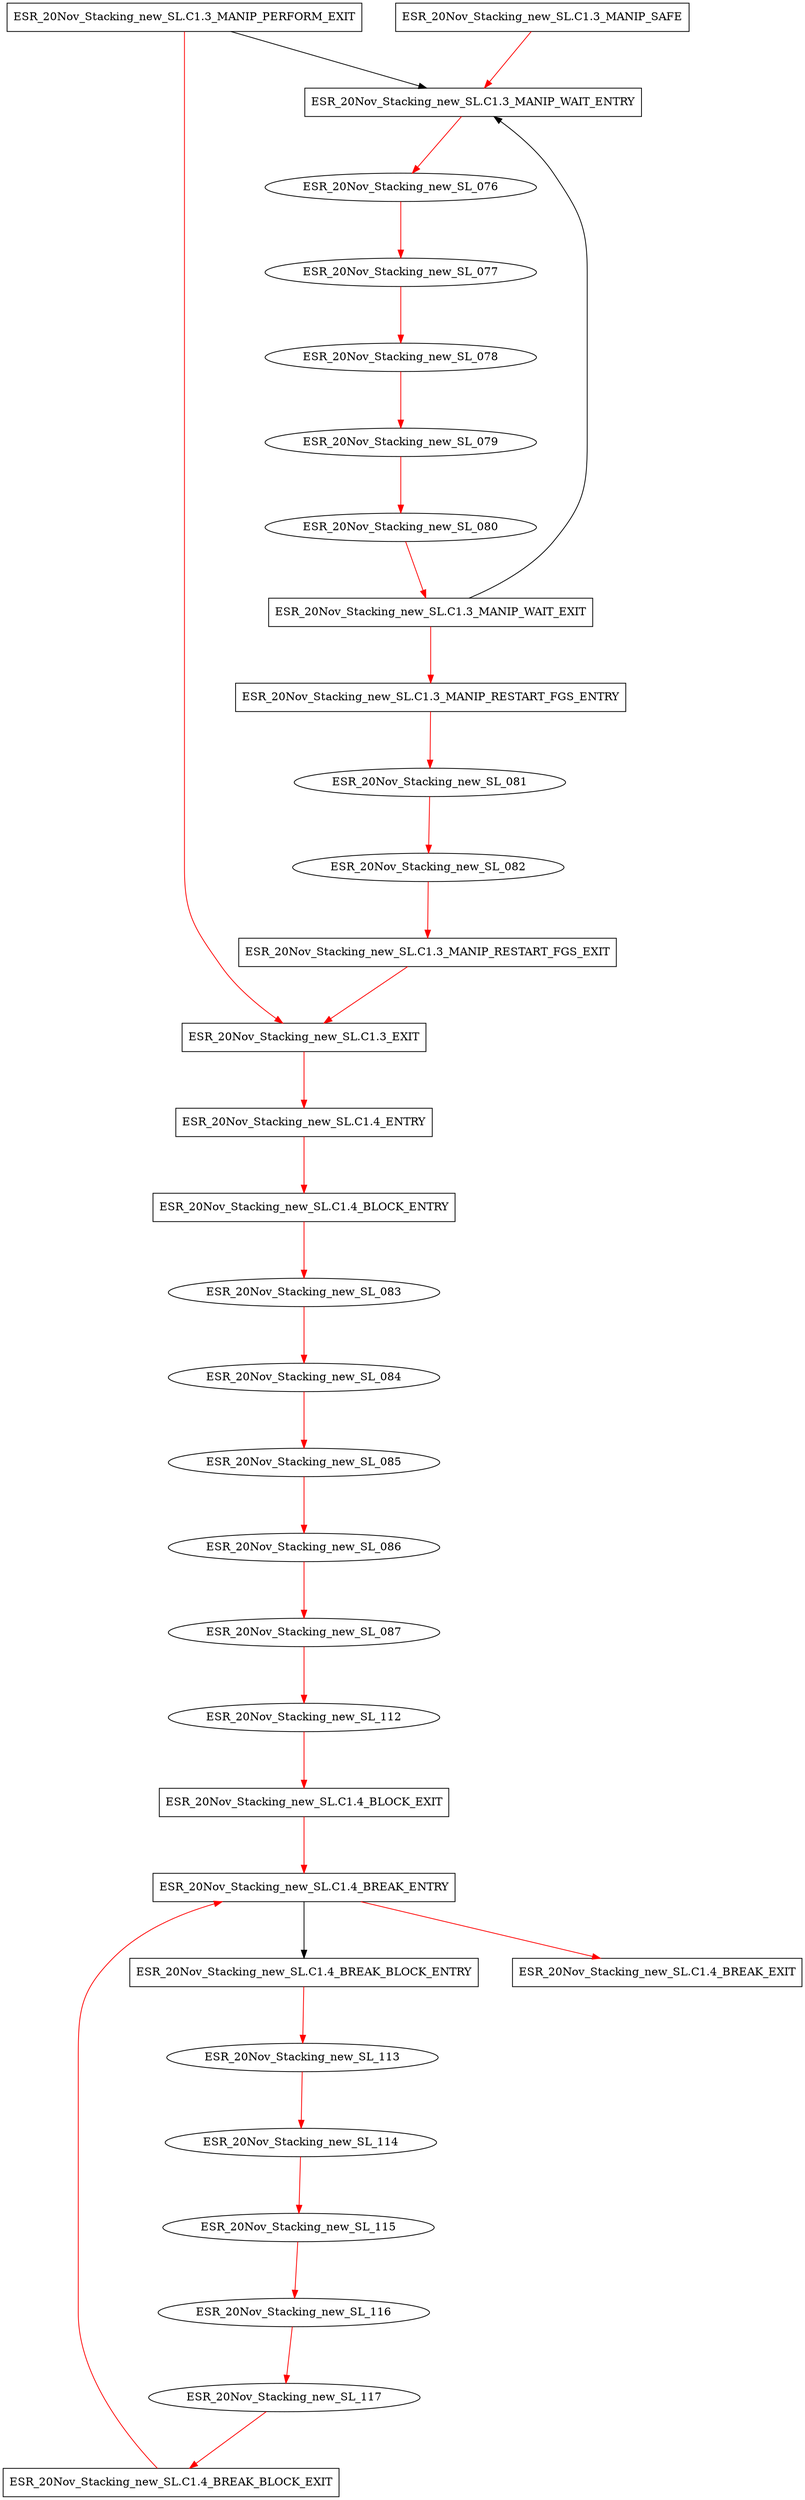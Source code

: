 digraph EsrStacking {
graph [name=EsrStacking root="Demo",rankdir   = TB, nodesep           = 0.6, mindist     = 1.0, ranksep = 1.0, overlap = false]
node [style     = "filled", fillcolor = "white", color = "black"]
"ESR_20Nov_Stacking_new_SL.C1.3_EXIT"[cpu="2", flags="0x00000007", type="block", tperiod="10000", pattern="ESR_20Nov_Stacking_new_SL", patentry="false", patexit="false", beamproc="undefined", bpentry="false", bpexit="false", qlo="false", qhi="false", qil="false", shape     = "rectangle", fillcolor = "white"];
"ESR_20Nov_Stacking_new_SL.C1.3_MANIP_PERFORM_EXIT"[cpu="2", flags="0x00100007", type="block", tperiod="310000000", pattern="ESR_20Nov_Stacking_new_SL", patentry="false", patexit="false", beamproc="undefined", bpentry="false", bpexit="false", qlo="true", qhi="false", qil="false", shape     = "rectangle", fillcolor = "white"];
"ESR_20Nov_Stacking_new_SL.C1.3_MANIP_RESTART_FGS_EXIT"[cpu="2", flags="0x00000007", type="block", tperiod="206000000", pattern="ESR_20Nov_Stacking_new_SL", patentry="false", patexit="false", beamproc="undefined", bpentry="false", bpexit="false", qlo="false", qhi="false", qil="false", shape     = "rectangle", fillcolor = "white"];
"ESR_20Nov_Stacking_new_SL.C1.4_BLOCK_ENTRY"[cpu="2", flags="0x00000007", type="block", tperiod="10000", pattern="ESR_20Nov_Stacking_new_SL", patentry="false", patexit="false", beamproc="undefined", bpentry="false", bpexit="false", qlo="false", qhi="false", qil="false", shape     = "rectangle", fillcolor = "white"];
"ESR_20Nov_Stacking_new_SL.C1.4_BLOCK_EXIT"[cpu="2", flags="0x00000007", type="block", tperiod="20400000000", pattern="ESR_20Nov_Stacking_new_SL", patentry="false", patexit="false", beamproc="undefined", bpentry="false", bpexit="false", qlo="false", qhi="false", qil="false", shape     = "rectangle", fillcolor = "white"];
"ESR_20Nov_Stacking_new_SL.C1.4_BREAK_BLOCK_ENTRY"[cpu="2", flags="0x00000007", type="block", tperiod="10000", pattern="ESR_20Nov_Stacking_new_SL", patentry="false", patexit="false", beamproc="undefined", bpentry="false", bpexit="false", qlo="false", qhi="false", qil="false", shape     = "rectangle", fillcolor = "white"];
"ESR_20Nov_Stacking_new_SL.C1.4_BREAK_BLOCK_EXIT"[cpu="2", flags="0x00000007", type="block", tperiod="270000000", pattern="ESR_20Nov_Stacking_new_SL", patentry="false", patexit="false", beamproc="undefined", bpentry="false", bpexit="false", qlo="false", qhi="false", qil="false", shape     = "rectangle", fillcolor = "white"];
"ESR_20Nov_Stacking_new_SL.C1.4_BREAK_ENTRY"[cpu="2", flags="0x00100007", type="block", tperiod="10000", pattern="ESR_20Nov_Stacking_new_SL", patentry="false", patexit="false", beamproc="undefined", bpentry="false", bpexit="false", qlo="true", qhi="false", qil="false", shape     = "rectangle", fillcolor = "white"];
"ESR_20Nov_Stacking_new_SL.C1.4_BREAK_EXIT"[cpu="2", flags="0x00000007", type="block", tperiod="10000", pattern="ESR_20Nov_Stacking_new_SL", patentry="false", patexit="false", beamproc="undefined", bpentry="false", bpexit="false", qlo="false", qhi="false", qil="false", shape     = "rectangle", fillcolor = "white"];
"ESR_20Nov_Stacking_new_SL.C1.4_ENTRY"[cpu="2", flags="0x00000007", type="block", tperiod="10000", pattern="ESR_20Nov_Stacking_new_SL", patentry="false", patexit="false", beamproc="undefined", bpentry="false", bpexit="false", qlo="false", qhi="false", qil="false", shape     = "rectangle", fillcolor = "white"];
ESR_20Nov_Stacking_new_SL_076[cpu="2", flags="0x00000002", type="tmsg", toffs="0", pattern="ESR_20Nov_Stacking_new_SL", patentry="false", patexit="false", beamproc="undefined", bpentry="false", bpexit="false", fid="1", gid="340", evtno="256", beamin="1", sid="8", bpid="23", reqnobeam="0", vacc="0", id="0x11541008008005c0", par="0x0000180000000000", tef="0", shape     = "oval", fillcolor = "white"];
ESR_20Nov_Stacking_new_SL_077[cpu="2", flags="0x00000002", type="tmsg", toffs="20000000", pattern="ESR_20Nov_Stacking_new_SL", patentry="false", patexit="false", beamproc="undefined", bpentry="false", bpexit="false", fid="1", gid="340", evtno="258", beamin="1", sid="8", bpid="23", reqnobeam="0", vacc="0", id="0x11541028008005c0", par="0x0000180000000000", tef="0", shape     = "oval", fillcolor = "white"];
ESR_20Nov_Stacking_new_SL_078[cpu="2", flags="0x00000002", type="tmsg", toffs="20000000", pattern="ESR_20Nov_Stacking_new_SL", patentry="false", patexit="false", beamproc="undefined", bpentry="false", bpexit="false", fid="1", gid="340", evtno="258", beamin="1", sid="8", bpid="23", reqnobeam="0", vacc="0", id="0x11541028008005c0", par="0x0000180000000000", tef="0", shape     = "oval", fillcolor = "white"];
ESR_20Nov_Stacking_new_SL_079[cpu="2", flags="0x00000002", type="tmsg", toffs="20000000", pattern="ESR_20Nov_Stacking_new_SL", patentry="false", patexit="false", beamproc="undefined", bpentry="false", bpexit="false", fid="1", gid="340", evtno="258", beamin="1", sid="8", bpid="23", reqnobeam="0", vacc="0", id="0x11541028008005c0", par="0x0000180000000000", tef="0", shape     = "oval", fillcolor = "white"];
ESR_20Nov_Stacking_new_SL_080[cpu="2", flags="0x00000002", type="tmsg", toffs="20000000", pattern="ESR_20Nov_Stacking_new_SL", patentry="false", patexit="false", beamproc="undefined", bpentry="false", bpexit="false", fid="1", gid="341", evtno="258", beamin="0", sid="8", bpid="19", reqnobeam="0", vacc="0", id="0x11551020008004c0", par="0x0000180000000000", tef="0", shape     = "oval", fillcolor = "white"];
ESR_20Nov_Stacking_new_SL_081[cpu="2", flags="0x00000002", type="tmsg", toffs="0", pattern="ESR_20Nov_Stacking_new_SL", patentry="false", patexit="false", beamproc="undefined", bpentry="false", bpexit="false", fid="1", gid="340", evtno="256", beamin="1", sid="8", bpid="24", reqnobeam="0", vacc="0", id="0x1154100800800600", par="0x0000180000000000", tef="0", shape     = "oval", fillcolor = "white"];
ESR_20Nov_Stacking_new_SL_082[cpu="2", flags="0x00000002", type="tmsg", toffs="0", pattern="ESR_20Nov_Stacking_new_SL", patentry="false", patexit="false", beamproc="undefined", bpentry="false", bpexit="false", fid="1", gid="341", evtno="256", beamin="0", sid="8", bpid="20", reqnobeam="0", vacc="0", id="0x1155100000800500", par="0x0000180000000000", tef="0", shape     = "oval", fillcolor = "white"];
ESR_20Nov_Stacking_new_SL_083[cpu="2", flags="0x00000002", type="tmsg", toffs="0", pattern="ESR_20Nov_Stacking_new_SL", patentry="false", patexit="false", beamproc="undefined", bpentry="false", bpexit="false", fid="1", gid="340", evtno="32", beamin="1", sid="9", bpid="25", reqnobeam="0", vacc="0", id="0x1154020800900640", par="0x0000180000000000", tef="0", shape     = "oval", fillcolor = "white"];
ESR_20Nov_Stacking_new_SL_084[cpu="2", flags="0x00000002", type="tmsg", toffs="0", pattern="ESR_20Nov_Stacking_new_SL", patentry="false", patexit="false", beamproc="undefined", bpentry="false", bpexit="false", fid="1", gid="340", evtno="257", beamin="1", sid="9", bpid="25", reqnobeam="0", vacc="0", id="0x1154101800900640", par="0x0000180000000000", tef="0", shape     = "oval", fillcolor = "white"];
ESR_20Nov_Stacking_new_SL_085[cpu="2", flags="0x00000002", type="tmsg", toffs="0", pattern="ESR_20Nov_Stacking_new_SL", patentry="false", patexit="false", beamproc="undefined", bpentry="false", bpexit="false", fid="1", gid="341", evtno="257", beamin="0", sid="9", bpid="21", reqnobeam="0", vacc="0", id="0x1155101000900540", par="0x0000180000000000", tef="0", shape     = "oval", fillcolor = "white"];
ESR_20Nov_Stacking_new_SL_086[cpu="2", flags="0x00000002", type="tmsg", toffs="20000000", pattern="ESR_20Nov_Stacking_new_SL", patentry="false", patexit="false", beamproc="undefined", bpentry="false", bpexit="false", fid="1", gid="340", evtno="246", beamin="1", sid="9", bpid="25", reqnobeam="0", vacc="0", id="0x11540f6800900640", par="0x0000180000000000", tef="0", shape     = "oval", fillcolor = "white"];
ESR_20Nov_Stacking_new_SL_087[cpu="2", flags="0x00000002", type="tmsg", toffs="20000000", pattern="ESR_20Nov_Stacking_new_SL", patentry="false", patexit="false", beamproc="undefined", bpentry="false", bpexit="false", fid="1", gid="340", evtno="258", beamin="1", sid="9", bpid="25", reqnobeam="0", vacc="0", id="0x1154102800900640", par="0x0000180000000000", tef="0", shape     = "oval", fillcolor = "white"];
ESR_20Nov_Stacking_new_SL_112[cpu="2", flags="0x00000002", type="tmsg", toffs="20399980000", pattern="ESR_20Nov_Stacking_new_SL", patentry="false", patexit="false", beamproc="undefined", bpentry="false", bpexit="false", fid="1", gid="340", evtno="55", beamin="1", sid="9", bpid="28", reqnobeam="0", vacc="0", id="0x1154037800900700", par="0x0000180000000000", tef="0", shape     = "oval", fillcolor = "white"];
ESR_20Nov_Stacking_new_SL_113[cpu="2", flags="0x00000002", type="tmsg", toffs="0", pattern="ESR_20Nov_Stacking_new_SL", patentry="false", patexit="false", beamproc="undefined", bpentry="false", bpexit="false", fid="1", gid="340", evtno="256", beamin="1", sid="9", bpid="29", reqnobeam="0", vacc="0", id="0x1154100800900740", par="0x0000180000000000", tef="0", shape     = "oval", fillcolor = "white"];
ESR_20Nov_Stacking_new_SL_114[cpu="2", flags="0x00000002", type="tmsg", toffs="0", pattern="ESR_20Nov_Stacking_new_SL", patentry="false", patexit="false", beamproc="undefined", bpentry="false", bpexit="false", fid="1", gid="341", evtno="256", beamin="0", sid="9", bpid="25", reqnobeam="0", vacc="0", id="0x1155100000900640", par="0x0000180000000000", tef="0", shape     = "oval", fillcolor = "white"];
ESR_20Nov_Stacking_new_SL_115[cpu="2", flags="0x00000002", type="tmsg", toffs="20000000", pattern="ESR_20Nov_Stacking_new_SL", patentry="false", patexit="false", beamproc="undefined", bpentry="false", bpexit="false", fid="1", gid="340", evtno="246", beamin="1", sid="9", bpid="29", reqnobeam="0", vacc="0", id="0x11540f6800900740", par="0x0000180000000000", tef="0", shape     = "oval", fillcolor = "white"];
ESR_20Nov_Stacking_new_SL_116[cpu="2", flags="0x00000002", type="tmsg", toffs="20000000", pattern="ESR_20Nov_Stacking_new_SL", patentry="false", patexit="false", beamproc="undefined", bpentry="false", bpexit="false", fid="1", gid="340", evtno="258", beamin="1", sid="9", bpid="29", reqnobeam="0", vacc="0", id="0x1154102800900740", par="0x0000180000000000", tef="0", shape     = "oval", fillcolor = "white"];
ESR_20Nov_Stacking_new_SL_117[cpu="2", flags="0x00000002", type="tmsg", toffs="20000000", pattern="ESR_20Nov_Stacking_new_SL", patentry="false", patexit="false", beamproc="undefined", bpentry="false", bpexit="false", fid="1", gid="341", evtno="258", beamin="0", sid="9", bpid="25", reqnobeam="0", vacc="0", id="0x1155102000900640", par="0x0000180000000000", tef="0", shape     = "oval", fillcolor = "white"];
"ESR_20Nov_Stacking_new_SL.C1.4_ENTRY"->"ESR_20Nov_Stacking_new_SL.C1.4_BLOCK_ENTRY" [type="defdst", color     = "red"];
"ESR_20Nov_Stacking_new_SL.C1.4_BLOCK_EXIT"->"ESR_20Nov_Stacking_new_SL.C1.4_BREAK_ENTRY" [type="defdst", color     = "red"];
"ESR_20Nov_Stacking_new_SL.C1.3_MANIP_WAIT_ENTRY"[cpu="2", flags="0x00000007", type="block", tperiod="10000", pattern="ESR_20Nov_Stacking_new_SL", patentry="false", patexit="false", beamproc="undefined", bpentry="false", bpexit="false", qlo="false", qhi="false", qil="false", shape     = "rectangle", fillcolor = "white"];
"ESR_20Nov_Stacking_new_SL.C1.3_MANIP_WAIT_EXIT"[cpu="2", flags="0x00100007", type="block", tperiod="270000000", pattern="ESR_20Nov_Stacking_new_SL", patentry="false", patexit="false", beamproc="undefined", bpentry="false", bpexit="false", qlo="true", qhi="false", qil="false", shape     = "rectangle", fillcolor = "white"];
"ESR_20Nov_Stacking_new_SL.C1.3_MANIP_RESTART_FGS_ENTRY"[cpu="2", flags="0x00000007", type="block", tperiod="10000", pattern="ESR_20Nov_Stacking_new_SL", patentry="false", patexit="false", beamproc="undefined", bpentry="false", bpexit="false", qlo="false", qhi="false", qil="false", shape     = "rectangle", fillcolor = "white"];
"ESR_20Nov_Stacking_new_SL.C1.3_MANIP_SAFE"[cpu="2", flags="0x00100007", type="block", tperiod="10000000", pattern="ESR_20Nov_Stacking_new_SL", patentry="false", patexit="false", beamproc="undefined", bpentry="false", bpexit="false", qlo="true", qhi="false", qil="false", shape     = "rectangle", fillcolor = "white"];
"ESR_20Nov_Stacking_new_SL.C1.3_EXIT"->"ESR_20Nov_Stacking_new_SL.C1.4_ENTRY" [type="defdst", color     = "red"];
"ESR_20Nov_Stacking_new_SL.C1.3_MANIP_RESTART_FGS_ENTRY"->ESR_20Nov_Stacking_new_SL_081 [type="defdst", color     = "red"];
"ESR_20Nov_Stacking_new_SL.C1.3_MANIP_RESTART_FGS_EXIT"->"ESR_20Nov_Stacking_new_SL.C1.3_EXIT" [type="defdst", color     = "red"];
"ESR_20Nov_Stacking_new_SL.C1.3_MANIP_WAIT_ENTRY"->ESR_20Nov_Stacking_new_SL_076 [type="defdst", color     = "red"];
"ESR_20Nov_Stacking_new_SL.C1.4_BLOCK_ENTRY"->ESR_20Nov_Stacking_new_SL_083 [type="defdst", color     = "red"];
"ESR_20Nov_Stacking_new_SL.C1.4_BREAK_BLOCK_EXIT"->"ESR_20Nov_Stacking_new_SL.C1.4_BREAK_ENTRY" [type="defdst", color     = "red"];
"ESR_20Nov_Stacking_new_SL.C1.3_MANIP_WAIT_EXIT"->"ESR_20Nov_Stacking_new_SL.C1.3_MANIP_RESTART_FGS_ENTRY" [type="defdst", color     = "red"];
"ESR_20Nov_Stacking_new_SL.C1.4_BREAK_BLOCK_ENTRY"->ESR_20Nov_Stacking_new_SL_113 [type="defdst", color     = "red"];
ESR_20Nov_Stacking_new_SL_076->ESR_20Nov_Stacking_new_SL_077 [type="defdst", color     = "red"];
ESR_20Nov_Stacking_new_SL_077->ESR_20Nov_Stacking_new_SL_078 [type="defdst", color     = "red"];
ESR_20Nov_Stacking_new_SL_078->ESR_20Nov_Stacking_new_SL_079 [type="defdst", color     = "red"];
ESR_20Nov_Stacking_new_SL_079->ESR_20Nov_Stacking_new_SL_080 [type="defdst", color     = "red"];
ESR_20Nov_Stacking_new_SL_080->"ESR_20Nov_Stacking_new_SL.C1.3_MANIP_WAIT_EXIT" [type="defdst", color     = "red"];
ESR_20Nov_Stacking_new_SL_081->ESR_20Nov_Stacking_new_SL_082 [type="defdst", color     = "red"];
ESR_20Nov_Stacking_new_SL_082->"ESR_20Nov_Stacking_new_SL.C1.3_MANIP_RESTART_FGS_EXIT" [type="defdst", color     = "red"];
ESR_20Nov_Stacking_new_SL_083->ESR_20Nov_Stacking_new_SL_084 [type="defdst", color     = "red"];
ESR_20Nov_Stacking_new_SL_084->ESR_20Nov_Stacking_new_SL_085 [type="defdst", color     = "red"];
ESR_20Nov_Stacking_new_SL_085->ESR_20Nov_Stacking_new_SL_086 [type="defdst", color     = "red"];
ESR_20Nov_Stacking_new_SL_086->ESR_20Nov_Stacking_new_SL_087 [type="defdst", color     = "red"];
ESR_20Nov_Stacking_new_SL_087->ESR_20Nov_Stacking_new_SL_112 [type="defdst", color     = "red"];
ESR_20Nov_Stacking_new_SL_113->ESR_20Nov_Stacking_new_SL_114[type="defdst", color     = "red"];
ESR_20Nov_Stacking_new_SL_114->ESR_20Nov_Stacking_new_SL_115[type="defdst", color     = "red"];
ESR_20Nov_Stacking_new_SL_115->ESR_20Nov_Stacking_new_SL_116[type="defdst", color     = "red"];
ESR_20Nov_Stacking_new_SL_116->ESR_20Nov_Stacking_new_SL_117[type="defdst", color     = "red"];
ESR_20Nov_Stacking_new_SL_112->"ESR_20Nov_Stacking_new_SL.C1.4_BLOCK_EXIT" [type="defdst", color     = "red"];
"ESR_20Nov_Stacking_new_SL.C1.4_BREAK_ENTRY"->"ESR_20Nov_Stacking_new_SL.C1.4_BREAK_EXIT" [type="defdst", color     = "red"];
"ESR_20Nov_Stacking_new_SL.C1.4_BREAK_ENTRY"->"ESR_20Nov_Stacking_new_SL.C1.4_BREAK_BLOCK_ENTRY" [type="altdst", color     = "black"];
"ESR_20Nov_Stacking_new_SL.C1.3_MANIP_PERFORM_EXIT"->"ESR_20Nov_Stacking_new_SL.C1.3_EXIT" [type="defdst", color     = "red"];
"ESR_20Nov_Stacking_new_SL.C1.3_MANIP_PERFORM_EXIT"->"ESR_20Nov_Stacking_new_SL.C1.3_MANIP_WAIT_ENTRY" [type="altdst", color     = "black"];
"ESR_20Nov_Stacking_new_SL.C1.3_MANIP_SAFE"->"ESR_20Nov_Stacking_new_SL.C1.3_MANIP_WAIT_ENTRY" [type="defdst", color     = "red"];
"ESR_20Nov_Stacking_new_SL.C1.3_MANIP_WAIT_EXIT"->"ESR_20Nov_Stacking_new_SL.C1.3_MANIP_WAIT_ENTRY" [type="altdst", color     = "black"];
ESR_20Nov_Stacking_new_SL_117->"ESR_20Nov_Stacking_new_SL.C1.4_BREAK_BLOCK_EXIT" [type="defdst", color     = "red"];
}

